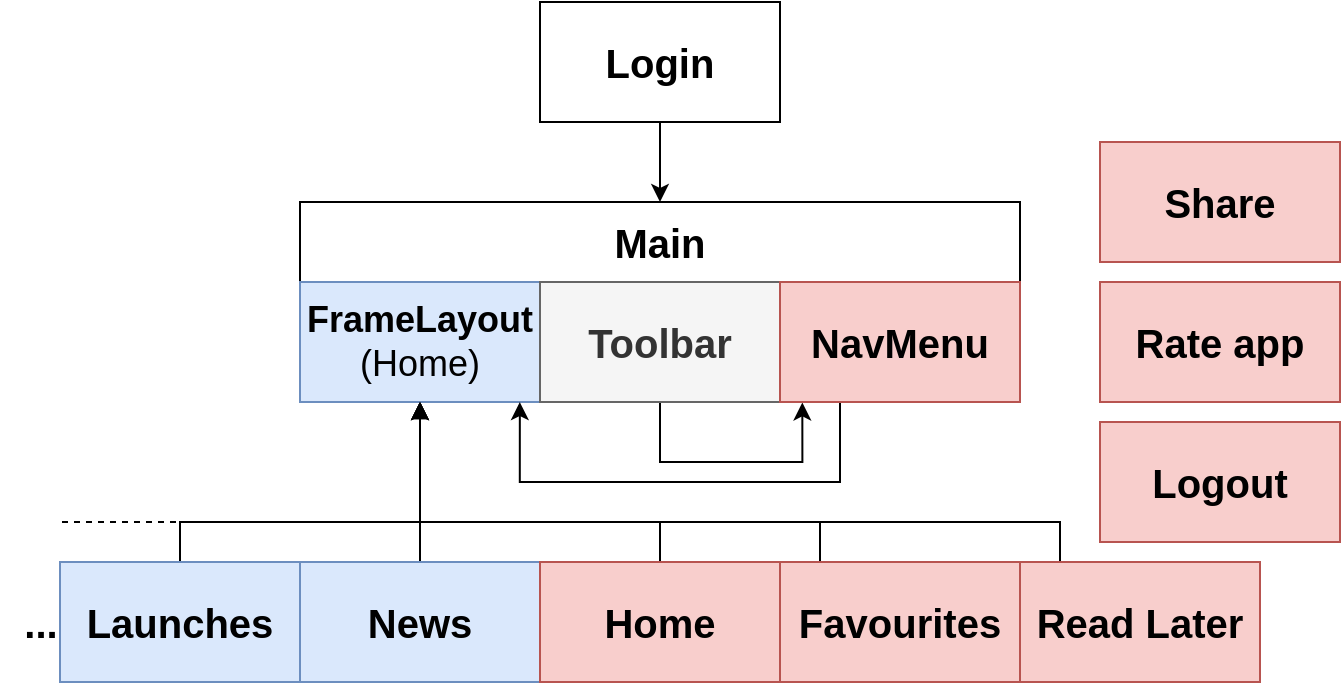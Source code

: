 <mxfile version="20.6.0"><diagram id="Qhi0HzEGqLXFabmtJTLD" name="Página-1"><mxGraphModel dx="1123" dy="661" grid="1" gridSize="10" guides="1" tooltips="1" connect="1" arrows="1" fold="1" page="1" pageScale="1" pageWidth="827" pageHeight="1169" math="0" shadow="0"><root><mxCell id="0"/><mxCell id="1" parent="0"/><mxCell id="PTZ0Yikh9U_J5OJKK6hR-56" style="edgeStyle=orthogonalEdgeStyle;rounded=0;orthogonalLoop=1;jettySize=auto;html=1;entryX=0.5;entryY=0;entryDx=0;entryDy=0;fontSize=20;" edge="1" parent="1" source="PTZ0Yikh9U_J5OJKK6hR-2" target="PTZ0Yikh9U_J5OJKK6hR-6"><mxGeometry relative="1" as="geometry"/></mxCell><mxCell id="PTZ0Yikh9U_J5OJKK6hR-2" value="&lt;font size=&quot;1&quot;&gt;&lt;b style=&quot;font-size: 20px;&quot;&gt;Login&lt;/b&gt;&lt;/font&gt;" style="rounded=0;whiteSpace=wrap;html=1;" vertex="1" parent="1"><mxGeometry x="360" y="120" width="120" height="60" as="geometry"/></mxCell><mxCell id="PTZ0Yikh9U_J5OJKK6hR-6" value="&lt;b&gt;&lt;font style=&quot;font-size: 20px;&quot;&gt;Main&lt;/font&gt;&lt;/b&gt;" style="rounded=0;whiteSpace=wrap;html=1;" vertex="1" parent="1"><mxGeometry x="240" y="220" width="360" height="40" as="geometry"/></mxCell><mxCell id="PTZ0Yikh9U_J5OJKK6hR-18" style="edgeStyle=orthogonalEdgeStyle;rounded=0;orthogonalLoop=1;jettySize=auto;html=1;entryX=0.5;entryY=0;entryDx=0;entryDy=0;fontSize=20;startArrow=block;startFill=1;endArrow=none;endFill=0;" edge="1" parent="1" source="PTZ0Yikh9U_J5OJKK6hR-11" target="PTZ0Yikh9U_J5OJKK6hR-14"><mxGeometry relative="1" as="geometry"/></mxCell><mxCell id="PTZ0Yikh9U_J5OJKK6hR-19" style="edgeStyle=orthogonalEdgeStyle;rounded=0;orthogonalLoop=1;jettySize=auto;html=1;entryX=0.5;entryY=0;entryDx=0;entryDy=0;fontSize=20;startArrow=block;startFill=1;endArrow=none;endFill=0;" edge="1" parent="1" source="PTZ0Yikh9U_J5OJKK6hR-11" target="PTZ0Yikh9U_J5OJKK6hR-17"><mxGeometry relative="1" as="geometry"><Array as="points"><mxPoint x="300" y="380"/><mxPoint x="180" y="380"/></Array></mxGeometry></mxCell><mxCell id="PTZ0Yikh9U_J5OJKK6hR-11" value="&lt;div&gt;&lt;font style=&quot;font-size: 18px;&quot;&gt;&lt;b&gt;&lt;font style=&quot;font-size: 18px;&quot;&gt;FrameLayout&lt;/font&gt;&lt;/b&gt;&lt;br&gt;&lt;/font&gt;&lt;/div&gt;&lt;div&gt;&lt;font style=&quot;font-size: 18px;&quot;&gt;(Home)&lt;br&gt;&lt;/font&gt;&lt;/div&gt;" style="rounded=0;whiteSpace=wrap;html=1;fillColor=#dae8fc;strokeColor=#6c8ebf;" vertex="1" parent="1"><mxGeometry x="240" y="260" width="120" height="60" as="geometry"/></mxCell><mxCell id="PTZ0Yikh9U_J5OJKK6hR-32" style="edgeStyle=orthogonalEdgeStyle;rounded=0;orthogonalLoop=1;jettySize=auto;html=1;entryX=0.093;entryY=1.004;entryDx=0;entryDy=0;entryPerimeter=0;" edge="1" parent="1" source="PTZ0Yikh9U_J5OJKK6hR-12" target="PTZ0Yikh9U_J5OJKK6hR-13"><mxGeometry relative="1" as="geometry"><Array as="points"><mxPoint x="420" y="350"/><mxPoint x="491" y="350"/></Array></mxGeometry></mxCell><mxCell id="PTZ0Yikh9U_J5OJKK6hR-12" value="Toolbar" style="rounded=0;whiteSpace=wrap;html=1;fontSize=20;fontStyle=1;fillColor=#f5f5f5;fontColor=#333333;strokeColor=#666666;" vertex="1" parent="1"><mxGeometry x="360" y="260" width="120" height="60" as="geometry"/></mxCell><mxCell id="PTZ0Yikh9U_J5OJKK6hR-36" style="edgeStyle=orthogonalEdgeStyle;rounded=0;orthogonalLoop=1;jettySize=auto;html=1;entryX=0.916;entryY=1.001;entryDx=0;entryDy=0;entryPerimeter=0;" edge="1" parent="1" source="PTZ0Yikh9U_J5OJKK6hR-13" target="PTZ0Yikh9U_J5OJKK6hR-11"><mxGeometry relative="1" as="geometry"><Array as="points"><mxPoint x="510" y="360"/><mxPoint x="350" y="360"/></Array></mxGeometry></mxCell><mxCell id="PTZ0Yikh9U_J5OJKK6hR-13" value="&lt;font style=&quot;font-size: 20px;&quot;&gt;NavMenu&lt;/font&gt;" style="rounded=0;whiteSpace=wrap;html=1;fontStyle=1;fillColor=#f8cecc;strokeColor=#b85450;" vertex="1" parent="1"><mxGeometry x="480" y="260" width="120" height="60" as="geometry"/></mxCell><mxCell id="PTZ0Yikh9U_J5OJKK6hR-14" value="&lt;b&gt;&lt;font style=&quot;font-size: 20px;&quot;&gt;News&lt;/font&gt;&lt;/b&gt;" style="rounded=0;whiteSpace=wrap;html=1;fillColor=#dae8fc;strokeColor=#6c8ebf;" vertex="1" parent="1"><mxGeometry x="240" y="400" width="120" height="60" as="geometry"/></mxCell><mxCell id="PTZ0Yikh9U_J5OJKK6hR-17" value="&lt;b&gt;&lt;font style=&quot;font-size: 20px;&quot;&gt;Launches&lt;/font&gt;&lt;/b&gt;" style="rounded=0;whiteSpace=wrap;html=1;fillColor=#dae8fc;strokeColor=#6c8ebf;" vertex="1" parent="1"><mxGeometry x="120" y="400" width="120" height="60" as="geometry"/></mxCell><mxCell id="PTZ0Yikh9U_J5OJKK6hR-20" value="..." style="text;html=1;align=center;verticalAlign=middle;resizable=0;points=[];autosize=1;strokeColor=none;fillColor=none;fontSize=20;fontStyle=1;" vertex="1" parent="1"><mxGeometry x="90" y="410" width="40" height="40" as="geometry"/></mxCell><mxCell id="PTZ0Yikh9U_J5OJKK6hR-45" style="edgeStyle=orthogonalEdgeStyle;rounded=0;orthogonalLoop=1;jettySize=auto;html=1;entryX=0.5;entryY=1;entryDx=0;entryDy=0;" edge="1" parent="1" source="PTZ0Yikh9U_J5OJKK6hR-34" target="PTZ0Yikh9U_J5OJKK6hR-11"><mxGeometry relative="1" as="geometry"><Array as="points"><mxPoint x="420" y="380"/><mxPoint x="300" y="380"/></Array></mxGeometry></mxCell><mxCell id="PTZ0Yikh9U_J5OJKK6hR-34" value="Home" style="rounded=0;whiteSpace=wrap;html=1;fillColor=#f8cecc;strokeColor=#b85450;fontSize=20;fontStyle=1" vertex="1" parent="1"><mxGeometry x="360" y="400" width="120" height="60" as="geometry"/></mxCell><mxCell id="PTZ0Yikh9U_J5OJKK6hR-50" style="edgeStyle=orthogonalEdgeStyle;rounded=0;orthogonalLoop=1;jettySize=auto;html=1;entryX=0.5;entryY=1;entryDx=0;entryDy=0;" edge="1" parent="1" source="PTZ0Yikh9U_J5OJKK6hR-35" target="PTZ0Yikh9U_J5OJKK6hR-11"><mxGeometry relative="1" as="geometry"><Array as="points"><mxPoint x="500" y="380"/><mxPoint x="300" y="380"/></Array></mxGeometry></mxCell><mxCell id="PTZ0Yikh9U_J5OJKK6hR-35" value="&lt;div&gt;Favourites&lt;/div&gt;" style="rounded=0;whiteSpace=wrap;html=1;fillColor=#f8cecc;strokeColor=#b85450;fontSize=20;fontStyle=1" vertex="1" parent="1"><mxGeometry x="480" y="400" width="120" height="60" as="geometry"/></mxCell><mxCell id="PTZ0Yikh9U_J5OJKK6hR-53" style="edgeStyle=orthogonalEdgeStyle;rounded=0;orthogonalLoop=1;jettySize=auto;html=1;" edge="1" parent="1" source="PTZ0Yikh9U_J5OJKK6hR-44" target="PTZ0Yikh9U_J5OJKK6hR-11"><mxGeometry relative="1" as="geometry"><Array as="points"><mxPoint x="620" y="380"/><mxPoint x="300" y="380"/></Array></mxGeometry></mxCell><mxCell id="PTZ0Yikh9U_J5OJKK6hR-44" value="Read Later" style="rounded=0;whiteSpace=wrap;html=1;fillColor=#f8cecc;strokeColor=#b85450;fontSize=20;fontStyle=1" vertex="1" parent="1"><mxGeometry x="600" y="400" width="120" height="60" as="geometry"/></mxCell><mxCell id="PTZ0Yikh9U_J5OJKK6hR-54" style="edgeStyle=orthogonalEdgeStyle;rounded=0;orthogonalLoop=1;jettySize=auto;html=1;fontSize=20;endArrow=none;endFill=0;dashed=1;" edge="1" parent="1"><mxGeometry relative="1" as="geometry"><mxPoint x="220" y="380.03" as="sourcePoint"/><mxPoint x="120" y="380.03" as="targetPoint"/><Array as="points"><mxPoint x="190" y="380.03"/><mxPoint x="-10" y="380.03"/></Array></mxGeometry></mxCell><mxCell id="PTZ0Yikh9U_J5OJKK6hR-57" value="Rate app" style="rounded=0;whiteSpace=wrap;html=1;fillColor=#f8cecc;strokeColor=#b85450;fontSize=20;fontStyle=1" vertex="1" parent="1"><mxGeometry x="640" y="260" width="120" height="60" as="geometry"/></mxCell><mxCell id="PTZ0Yikh9U_J5OJKK6hR-58" value="Logout" style="rounded=0;whiteSpace=wrap;html=1;fillColor=#f8cecc;strokeColor=#b85450;fontSize=20;fontStyle=1" vertex="1" parent="1"><mxGeometry x="640" y="330" width="120" height="60" as="geometry"/></mxCell><mxCell id="PTZ0Yikh9U_J5OJKK6hR-59" value="Share" style="rounded=0;whiteSpace=wrap;html=1;fillColor=#f8cecc;strokeColor=#b85450;fontSize=20;fontStyle=1" vertex="1" parent="1"><mxGeometry x="640" y="190" width="120" height="60" as="geometry"/></mxCell></root></mxGraphModel></diagram></mxfile>